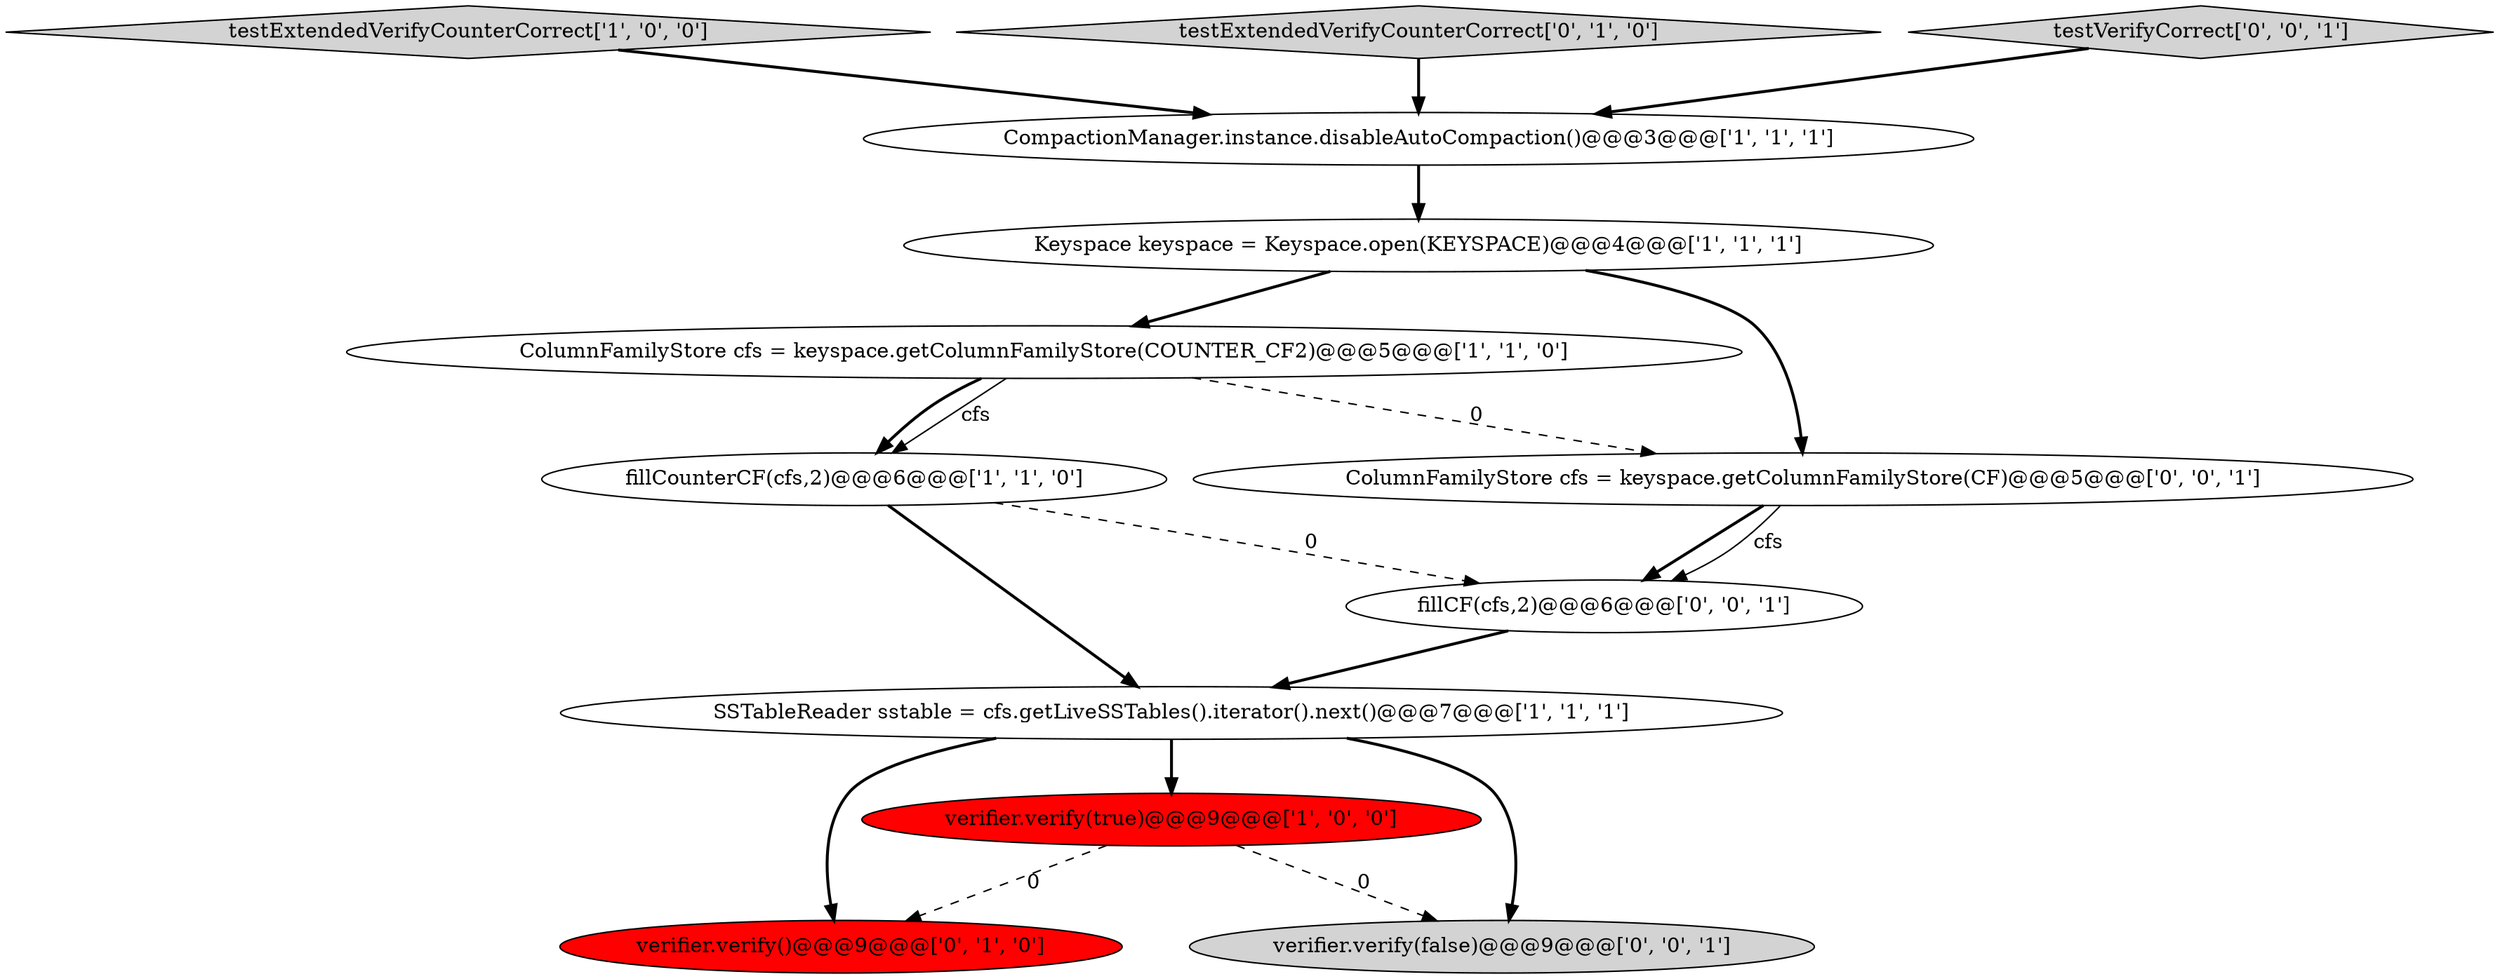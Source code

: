 digraph {
7 [style = filled, label = "verifier.verify()@@@9@@@['0', '1', '0']", fillcolor = red, shape = ellipse image = "AAA1AAABBB2BBB"];
4 [style = filled, label = "testExtendedVerifyCounterCorrect['1', '0', '0']", fillcolor = lightgray, shape = diamond image = "AAA0AAABBB1BBB"];
3 [style = filled, label = "CompactionManager.instance.disableAutoCompaction()@@@3@@@['1', '1', '1']", fillcolor = white, shape = ellipse image = "AAA0AAABBB1BBB"];
1 [style = filled, label = "verifier.verify(true)@@@9@@@['1', '0', '0']", fillcolor = red, shape = ellipse image = "AAA1AAABBB1BBB"];
8 [style = filled, label = "testExtendedVerifyCounterCorrect['0', '1', '0']", fillcolor = lightgray, shape = diamond image = "AAA0AAABBB2BBB"];
10 [style = filled, label = "fillCF(cfs,2)@@@6@@@['0', '0', '1']", fillcolor = white, shape = ellipse image = "AAA0AAABBB3BBB"];
9 [style = filled, label = "verifier.verify(false)@@@9@@@['0', '0', '1']", fillcolor = lightgray, shape = ellipse image = "AAA0AAABBB3BBB"];
2 [style = filled, label = "fillCounterCF(cfs,2)@@@6@@@['1', '1', '0']", fillcolor = white, shape = ellipse image = "AAA0AAABBB1BBB"];
12 [style = filled, label = "testVerifyCorrect['0', '0', '1']", fillcolor = lightgray, shape = diamond image = "AAA0AAABBB3BBB"];
6 [style = filled, label = "ColumnFamilyStore cfs = keyspace.getColumnFamilyStore(COUNTER_CF2)@@@5@@@['1', '1', '0']", fillcolor = white, shape = ellipse image = "AAA0AAABBB1BBB"];
5 [style = filled, label = "SSTableReader sstable = cfs.getLiveSSTables().iterator().next()@@@7@@@['1', '1', '1']", fillcolor = white, shape = ellipse image = "AAA0AAABBB1BBB"];
0 [style = filled, label = "Keyspace keyspace = Keyspace.open(KEYSPACE)@@@4@@@['1', '1', '1']", fillcolor = white, shape = ellipse image = "AAA0AAABBB1BBB"];
11 [style = filled, label = "ColumnFamilyStore cfs = keyspace.getColumnFamilyStore(CF)@@@5@@@['0', '0', '1']", fillcolor = white, shape = ellipse image = "AAA0AAABBB3BBB"];
6->11 [style = dashed, label="0"];
5->7 [style = bold, label=""];
5->1 [style = bold, label=""];
4->3 [style = bold, label=""];
0->11 [style = bold, label=""];
6->2 [style = solid, label="cfs"];
12->3 [style = bold, label=""];
1->9 [style = dashed, label="0"];
10->5 [style = bold, label=""];
1->7 [style = dashed, label="0"];
5->9 [style = bold, label=""];
0->6 [style = bold, label=""];
11->10 [style = bold, label=""];
11->10 [style = solid, label="cfs"];
3->0 [style = bold, label=""];
2->10 [style = dashed, label="0"];
2->5 [style = bold, label=""];
8->3 [style = bold, label=""];
6->2 [style = bold, label=""];
}
